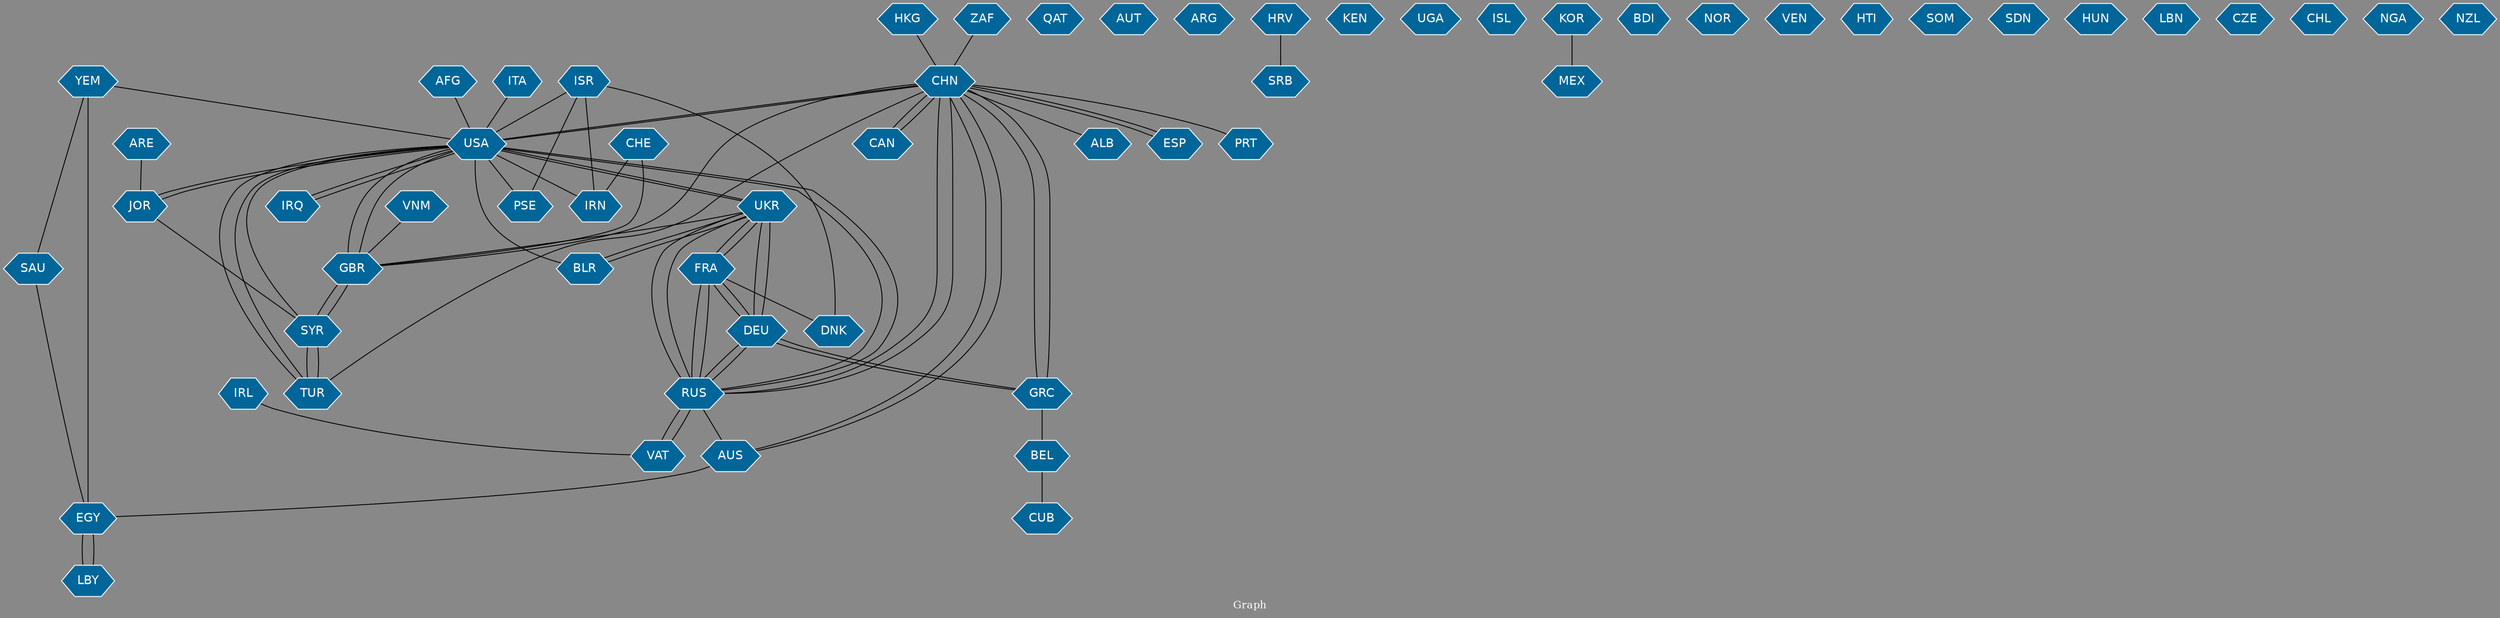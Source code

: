 // Countries together in item graph
graph {
	graph [bgcolor="#888888" fontcolor=white fontsize=12 label="Graph" outputorder=edgesfirst overlap=prism]
	node [color=white fillcolor="#006699" fontcolor=white fontname=Helvetica shape=hexagon style=filled]
	edge [arrowhead=open color=black fontcolor=white fontname=Courier fontsize=12]
		CHN [label=CHN]
		CAN [label=CAN]
		HKG [label=HKG]
		USA [label=USA]
		FRA [label=FRA]
		UKR [label=UKR]
		SYR [label=SYR]
		TUR [label=TUR]
		AUS [label=AUS]
		GBR [label=GBR]
		QAT [label=QAT]
		GRC [label=GRC]
		DEU [label=DEU]
		AUT [label=AUT]
		RUS [label=RUS]
		VAT [label=VAT]
		JOR [label=JOR]
		LBY [label=LBY]
		ARG [label=ARG]
		EGY [label=EGY]
		IRL [label=IRL]
		HRV [label=HRV]
		SRB [label=SRB]
		KEN [label=KEN]
		DNK [label=DNK]
		ALB [label=ALB]
		ZAF [label=ZAF]
		UGA [label=UGA]
		AFG [label=AFG]
		ISL [label=ISL]
		MEX [label=MEX]
		IRQ [label=IRQ]
		YEM [label=YEM]
		KOR [label=KOR]
		CHE [label=CHE]
		BDI [label=BDI]
		ESP [label=ESP]
		CUB [label=CUB]
		NOR [label=NOR]
		VEN [label=VEN]
		ISR [label=ISR]
		IRN [label=IRN]
		BLR [label=BLR]
		HTI [label=HTI]
		SOM [label=SOM]
		PSE [label=PSE]
		VNM [label=VNM]
		SDN [label=SDN]
		BEL [label=BEL]
		HUN [label=HUN]
		ITA [label=ITA]
		LBN [label=LBN]
		PRT [label=PRT]
		SAU [label=SAU]
		CZE [label=CZE]
		CHL [label=CHL]
		NGA [label=NGA]
		NZL [label=NZL]
		ARE [label=ARE]
			GRC -- CHN [weight=2]
			TUR -- USA [weight=1]
			SYR -- USA [weight=2]
			DEU -- UKR [weight=3]
			TUR -- SYR [weight=2]
			ISR -- PSE [weight=2]
			SYR -- TUR [weight=2]
			UKR -- RUS [weight=5]
			SAU -- EGY [weight=1]
			USA -- IRQ [weight=1]
			CHN -- USA [weight=3]
			RUS -- FRA [weight=2]
			TUR -- CHN [weight=1]
			VNM -- GBR [weight=2]
			DEU -- FRA [weight=1]
			CHN -- GBR [weight=1]
			IRQ -- USA [weight=2]
			UKR -- DEU [weight=2]
			ZAF -- CHN [weight=1]
			CHN -- PRT [weight=1]
			RUS -- DEU [weight=2]
			USA -- PSE [weight=1]
			ISR -- DNK [weight=1]
			CHN -- AUS [weight=1]
			UKR -- BLR [weight=1]
			IRL -- VAT [weight=1]
			UKR -- FRA [weight=2]
			GRC -- DEU [weight=3]
			BLR -- USA [weight=1]
			CHN -- CAN [weight=2]
			DEU -- RUS [weight=2]
			GRC -- BEL [weight=1]
			YEM -- EGY [weight=1]
			UKR -- GBR [weight=1]
			CHE -- GBR [weight=1]
			AFG -- USA [weight=2]
			KOR -- MEX [weight=1]
			CAN -- CHN [weight=1]
			FRA -- UKR [weight=2]
			ESP -- CHN [weight=1]
			BLR -- UKR [weight=2]
			RUS -- VAT [weight=1]
			YEM -- USA [weight=1]
			ISR -- IRN [weight=4]
			CHN -- RUS [weight=1]
			USA -- TUR [weight=1]
			RUS -- USA [weight=2]
			CHN -- GRC [weight=3]
			BEL -- CUB [weight=1]
			UKR -- USA [weight=2]
			CHN -- ALB [weight=1]
			USA -- RUS [weight=1]
			FRA -- RUS [weight=2]
			VAT -- RUS [weight=1]
			HKG -- CHN [weight=1]
			AUS -- EGY [weight=1]
			FRA -- DNK [weight=1]
			ISR -- USA [weight=1]
			DEU -- GRC [weight=3]
			JOR -- SYR [weight=1]
			USA -- CHN [weight=2]
			ARE -- JOR [weight=1]
			HRV -- SRB [weight=2]
			JOR -- USA [weight=1]
			LBY -- EGY [weight=1]
			RUS -- UKR [weight=4]
			RUS -- AUS [weight=2]
			EGY -- LBY [weight=1]
			AUS -- CHN [weight=1]
			CHN -- ESP [weight=1]
			ITA -- USA [weight=1]
			SYR -- GBR [weight=2]
			USA -- GBR [weight=1]
			FRA -- DEU [weight=3]
			USA -- JOR [weight=1]
			RUS -- CHN [weight=1]
			GBR -- USA [weight=3]
			USA -- UKR [weight=3]
			USA -- IRN [weight=1]
			GBR -- SYR [weight=1]
			YEM -- SAU [weight=1]
			CHE -- IRN [weight=1]
}